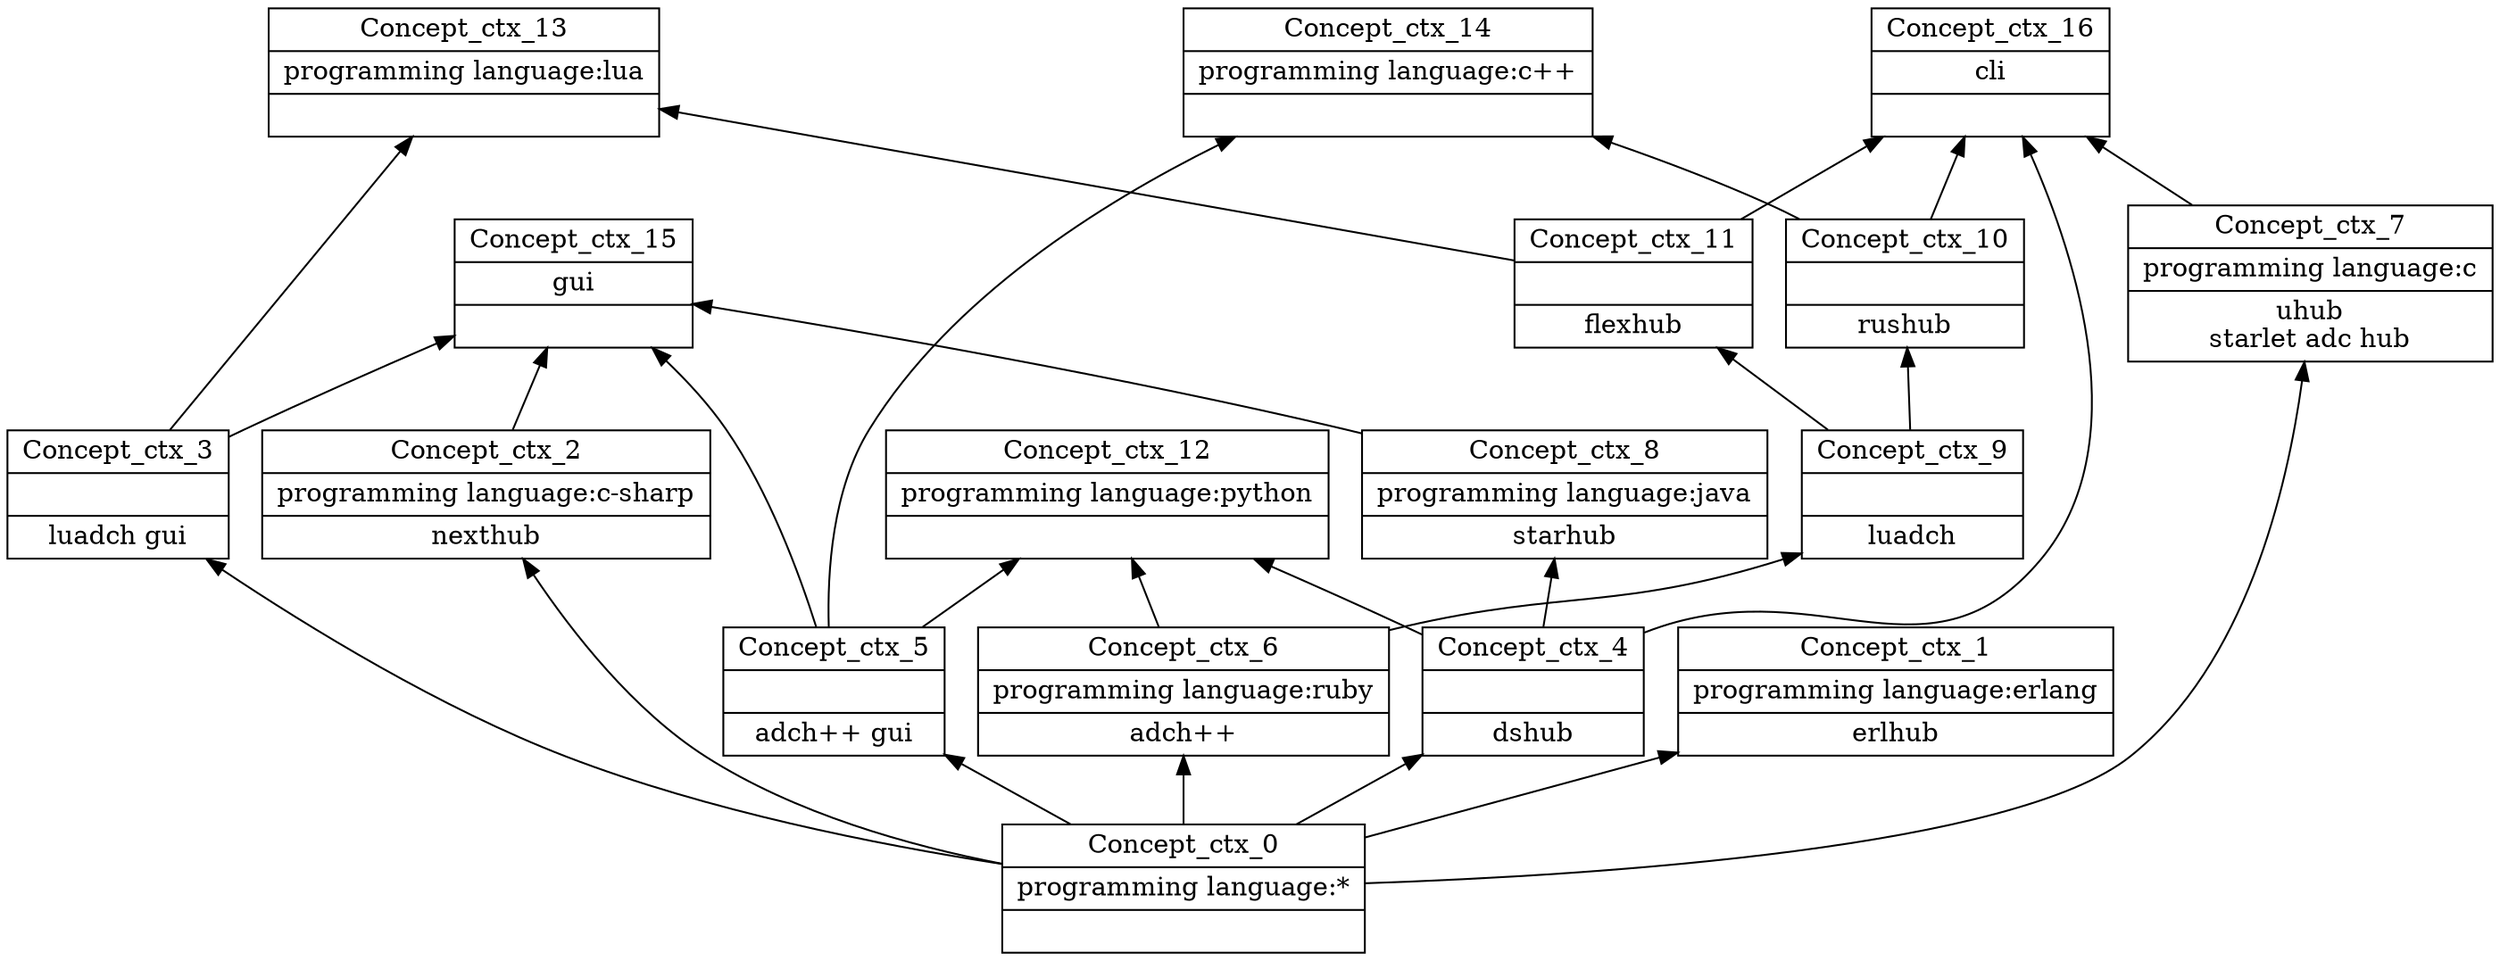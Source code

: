digraph G { 
	rankdir=BT;
subgraph ctx { 
label="ctx";
1 [shape=record,label="{Concept_ctx_6|programming language:ruby\n|adch++\n}"];
2 [shape=record,label="{Concept_ctx_2|programming language:c-sharp\n|nexthub\n}"];
3 [shape=record,label="{Concept_ctx_1|programming language:erlang\n|erlhub\n}"];
4 [shape=record,label="{Concept_ctx_4||dshub\n}"];
5 [shape=record,label="{Concept_ctx_5||adch++ gui\n}"];
6 [shape=record,label="{Concept_ctx_3||luadch gui\n}"];
7 [shape=record,label="{Concept_ctx_8|programming language:java\n|starhub\n}"];
8 [shape=record,label="{Concept_ctx_7|programming language:c\n|uhub\nstarlet adc hub\n}"];
9 [shape=record,label="{Concept_ctx_9||luadch\n}"];
10 [shape=record,label="{Concept_ctx_12|programming language:python\n|}"];
11 [shape=record,label="{Concept_ctx_10||rushub\n}"];
12 [shape=record,label="{Concept_ctx_11||flexhub\n}"];
13 [shape=record,label="{Concept_ctx_13|programming language:lua\n|}"];
14 [shape=record,label="{Concept_ctx_14|programming language:c++\n|}"];
15 [shape=record,label="{Concept_ctx_15|gui\n|}"];
16 [shape=record,label="{Concept_ctx_16|cli\n|}"];
17 [shape=record,label="{Concept_ctx_0|programming language:*\n|}"];
	17 -> 1
	17 -> 2
	17 -> 3
	17 -> 4
	17 -> 5
	17 -> 6
	4 -> 7
	17 -> 8
	1 -> 9
	1 -> 10
	5 -> 10
	4 -> 10
	9 -> 11
	9 -> 12
	12 -> 13
	6 -> 13
	11 -> 14
	5 -> 14
	5 -> 15
	6 -> 15
	2 -> 15
	7 -> 15
	8 -> 16
	11 -> 16
	12 -> 16
	4 -> 16
}
}